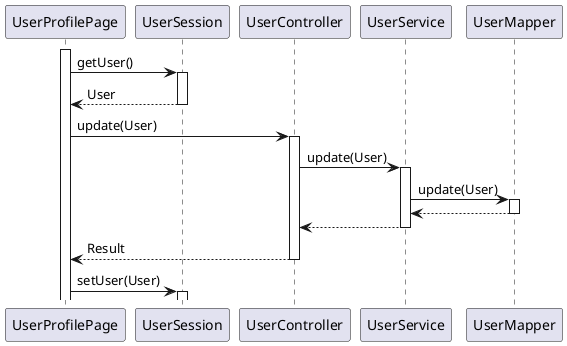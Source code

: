 @startuml
activate UserProfilePage
UserProfilePage -> UserSession: getUser()

activate UserSession
UserSession --> UserProfilePage: User
deactivate UserSession

UserProfilePage -> UserController: update(User)
activate UserController

UserController -> UserService: update(User)
activate UserService

UserService -> UserMapper: update(User)
activate UserMapper

UserMapper --> UserService:
deactivate UserMapper

UserService --> UserController:
deactivate UserService

UserController --> UserProfilePage: Result
deactivate UserController
UserProfilePage -> UserSession: setUser(User)
activate UserSession

@enduml